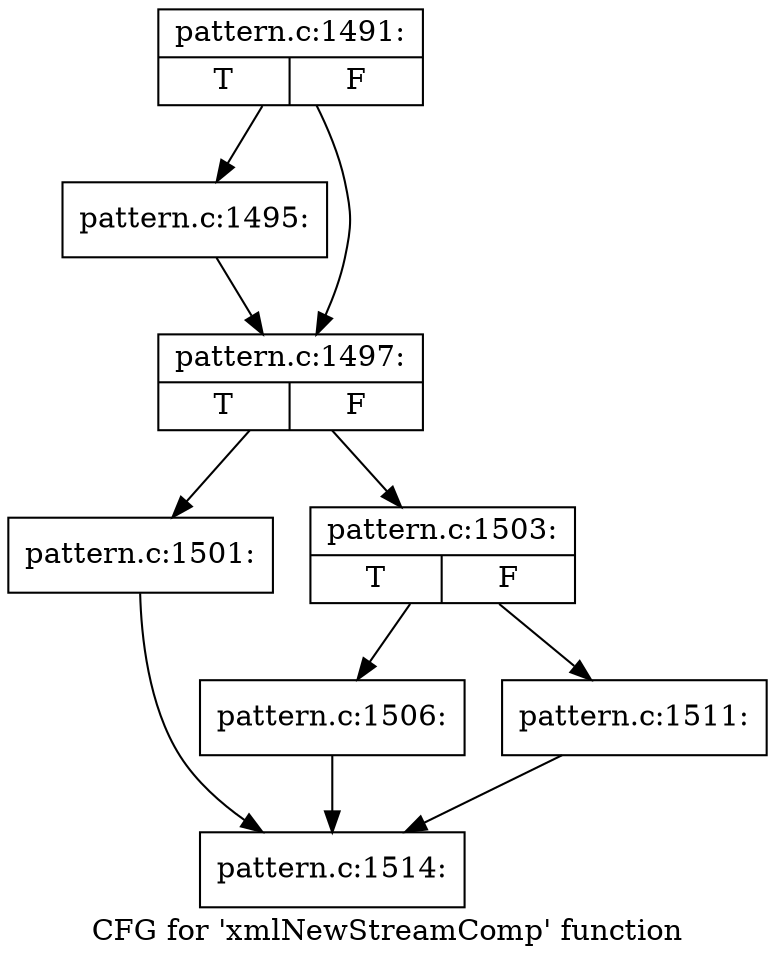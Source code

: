 digraph "CFG for 'xmlNewStreamComp' function" {
	label="CFG for 'xmlNewStreamComp' function";

	Node0x471df00 [shape=record,label="{pattern.c:1491:|{<s0>T|<s1>F}}"];
	Node0x471df00 -> Node0x471e0f0;
	Node0x471df00 -> Node0x471e140;
	Node0x471e0f0 [shape=record,label="{pattern.c:1495:}"];
	Node0x471e0f0 -> Node0x471e140;
	Node0x471e140 [shape=record,label="{pattern.c:1497:|{<s0>T|<s1>F}}"];
	Node0x471e140 -> Node0x4754f70;
	Node0x471e140 -> Node0x4754fc0;
	Node0x4754f70 [shape=record,label="{pattern.c:1501:}"];
	Node0x4754f70 -> Node0x47472c0;
	Node0x4754fc0 [shape=record,label="{pattern.c:1503:|{<s0>T|<s1>F}}"];
	Node0x4754fc0 -> Node0x4755cf0;
	Node0x4754fc0 -> Node0x4755d40;
	Node0x4755cf0 [shape=record,label="{pattern.c:1506:}"];
	Node0x4755cf0 -> Node0x47472c0;
	Node0x4755d40 [shape=record,label="{pattern.c:1511:}"];
	Node0x4755d40 -> Node0x47472c0;
	Node0x47472c0 [shape=record,label="{pattern.c:1514:}"];
}
